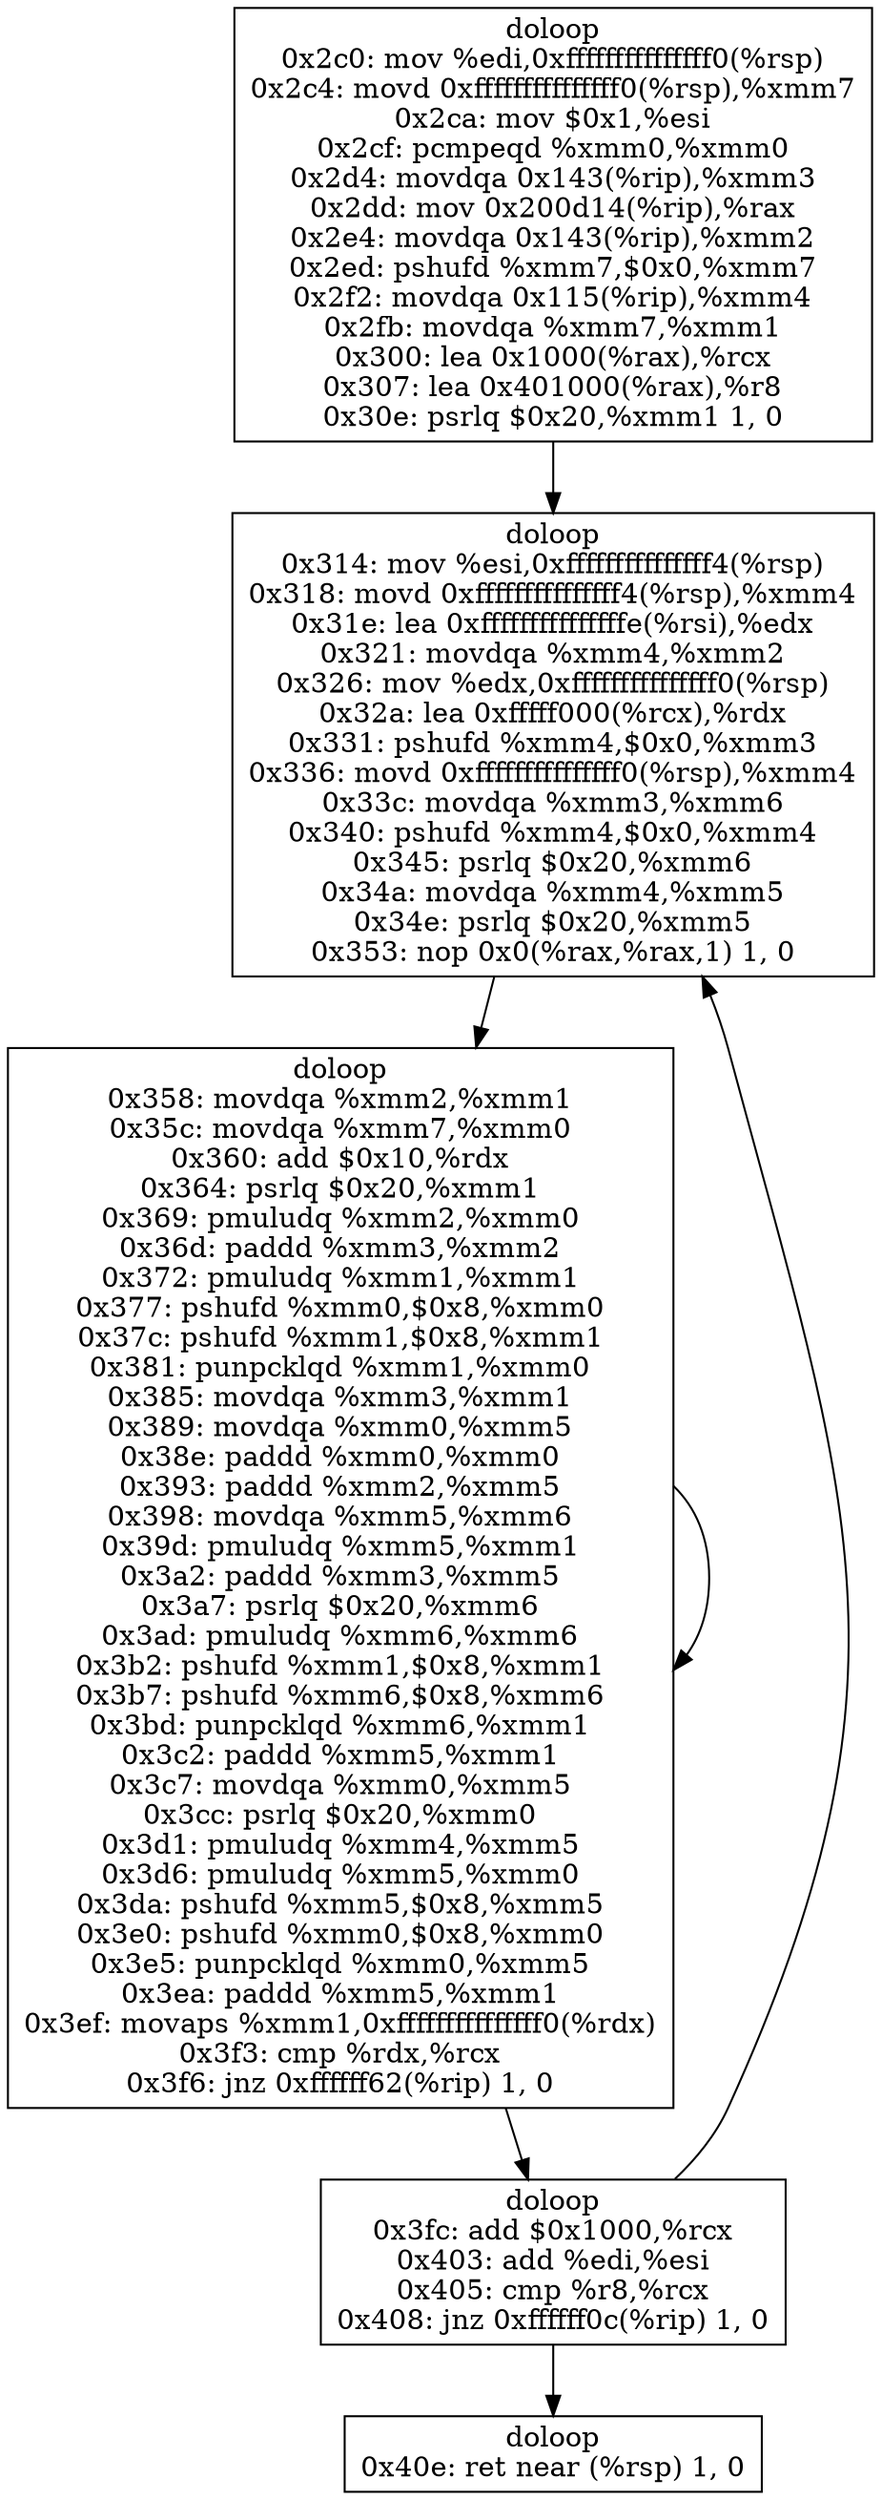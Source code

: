 digraph g {
B0 [shape=box, style=solid, label="doloop\n0x2c0: mov %edi,0xfffffffffffffff0(%rsp)\n0x2c4: movd 0xfffffffffffffff0(%rsp),%xmm7\n0x2ca: mov $0x1,%esi\n0x2cf: pcmpeqd %xmm0,%xmm0\n0x2d4: movdqa 0x143(%rip),%xmm3\n0x2dd: mov 0x200d14(%rip),%rax\n0x2e4: movdqa 0x143(%rip),%xmm2\n0x2ed: pshufd %xmm7,$0x0,%xmm7\n0x2f2: movdqa 0x115(%rip),%xmm4\n0x2fb: movdqa %xmm7,%xmm1\n0x300: lea 0x1000(%rax),%rcx\n0x307: lea 0x401000(%rax),%r8\n0x30e: psrlq $0x20,%xmm1 1, 0"];
B1 [shape=box, style=solid, label="doloop\n0x314: mov %esi,0xfffffffffffffff4(%rsp)\n0x318: movd 0xfffffffffffffff4(%rsp),%xmm4\n0x31e: lea 0xfffffffffffffffe(%rsi),%edx\n0x321: movdqa %xmm4,%xmm2\n0x326: mov %edx,0xfffffffffffffff0(%rsp)\n0x32a: lea 0xfffff000(%rcx),%rdx\n0x331: pshufd %xmm4,$0x0,%xmm3\n0x336: movd 0xfffffffffffffff0(%rsp),%xmm4\n0x33c: movdqa %xmm3,%xmm6\n0x340: pshufd %xmm4,$0x0,%xmm4\n0x345: psrlq $0x20,%xmm6\n0x34a: movdqa %xmm4,%xmm5\n0x34e: psrlq $0x20,%xmm5\n0x353: nop 0x0(%rax,%rax,1) 1, 0"];
B2 [shape=box, style=solid, label="doloop\n0x358: movdqa %xmm2,%xmm1\n0x35c: movdqa %xmm7,%xmm0\n0x360: add $0x10,%rdx\n0x364: psrlq $0x20,%xmm1\n0x369: pmuludq %xmm2,%xmm0\n0x36d: paddd %xmm3,%xmm2\n0x372: pmuludq %xmm1,%xmm1\n0x377: pshufd %xmm0,$0x8,%xmm0\n0x37c: pshufd %xmm1,$0x8,%xmm1\n0x381: punpcklqd %xmm1,%xmm0\n0x385: movdqa %xmm3,%xmm1\n0x389: movdqa %xmm0,%xmm5\n0x38e: paddd %xmm0,%xmm0\n0x393: paddd %xmm2,%xmm5\n0x398: movdqa %xmm5,%xmm6\n0x39d: pmuludq %xmm5,%xmm1\n0x3a2: paddd %xmm3,%xmm5\n0x3a7: psrlq $0x20,%xmm6\n0x3ad: pmuludq %xmm6,%xmm6\n0x3b2: pshufd %xmm1,$0x8,%xmm1\n0x3b7: pshufd %xmm6,$0x8,%xmm6\n0x3bd: punpcklqd %xmm6,%xmm1\n0x3c2: paddd %xmm5,%xmm1\n0x3c7: movdqa %xmm0,%xmm5\n0x3cc: psrlq $0x20,%xmm0\n0x3d1: pmuludq %xmm4,%xmm5\n0x3d6: pmuludq %xmm5,%xmm0\n0x3da: pshufd %xmm5,$0x8,%xmm5\n0x3e0: pshufd %xmm0,$0x8,%xmm0\n0x3e5: punpcklqd %xmm0,%xmm5\n0x3ea: paddd %xmm5,%xmm1\n0x3ef: movaps %xmm1,0xfffffffffffffff0(%rdx)\n0x3f3: cmp %rdx,%rcx\n0x3f6: jnz 0xffffff62(%rip) 1, 0"];
B3 [shape=box, style=solid, label="doloop\n0x3fc: add $0x1000,%rcx\n0x403: add %edi,%esi\n0x405: cmp %r8,%rcx\n0x408: jnz 0xffffff0c(%rip) 1, 0"];
B4 [shape=box, style=solid, label="doloop\n0x40e: ret near (%rsp) 1, 0"];
B0 -> B1 [style=solid, color="black"];
B3 -> B1 [style=solid, color="black"];
B1 -> B2 [style=solid, color="black"];
B2 -> B2 [style=solid, color="black"];
B2 -> B3 [style=solid, color="black"];
B3 -> B4 [style=solid, color="black"];
}

